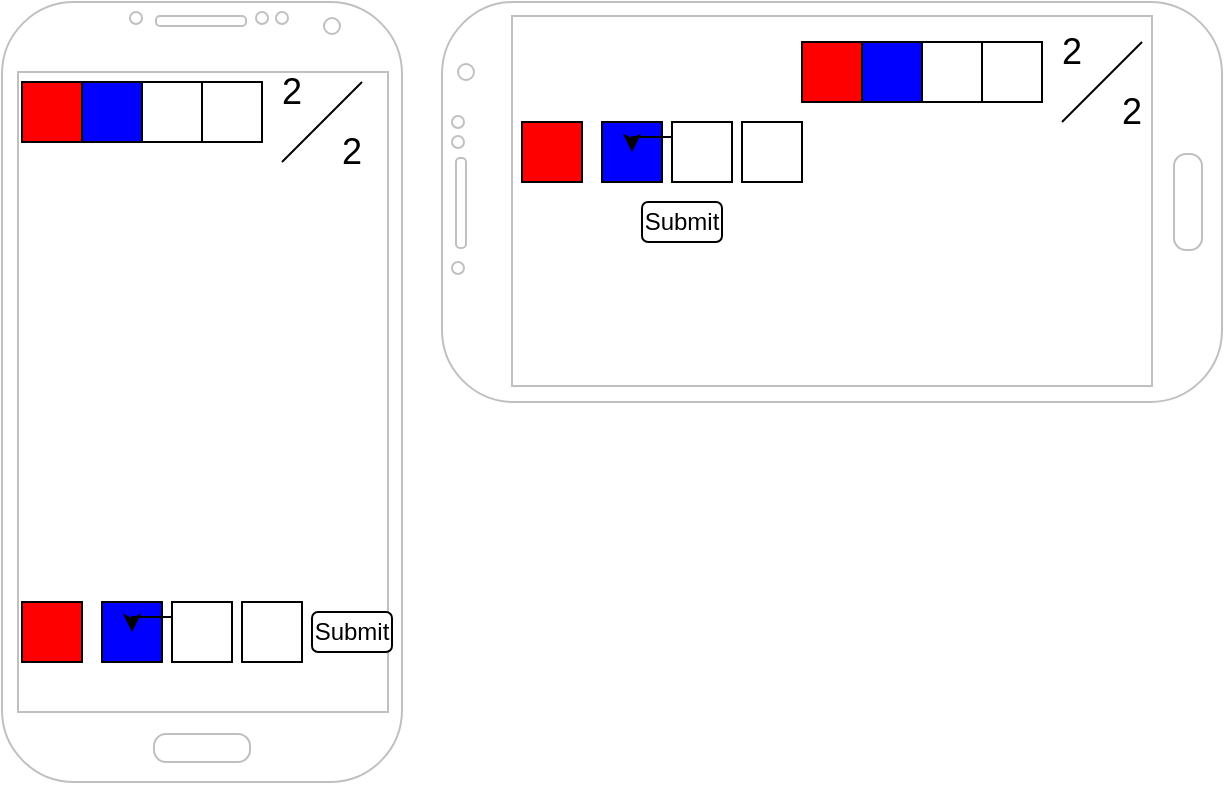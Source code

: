 <mxfile version="13.7.7" type="device"><diagram id="7n_sgbenrb8t0v8WelYP" name="Page-1"><mxGraphModel dx="460" dy="752" grid="1" gridSize="10" guides="1" tooltips="1" connect="1" arrows="1" fold="1" page="1" pageScale="1" pageWidth="850" pageHeight="1100" math="0" shadow="0"><root><mxCell id="0"/><mxCell id="1" parent="0"/><mxCell id="HKYSClVOEi6lqcxsAtRH-1" value="" style="verticalLabelPosition=bottom;verticalAlign=top;html=1;shadow=0;dashed=0;strokeWidth=1;shape=mxgraph.android.phone2;strokeColor=#c0c0c0;" parent="1" vertex="1"><mxGeometry x="120" y="160" width="200" height="390" as="geometry"/></mxCell><mxCell id="HKYSClVOEi6lqcxsAtRH-2" value="" style="rounded=0;whiteSpace=wrap;html=1;fillColor=#FF0000;" parent="1" vertex="1"><mxGeometry x="130" y="460" width="30" height="30" as="geometry"/></mxCell><mxCell id="HKYSClVOEi6lqcxsAtRH-3" value="" style="rounded=0;whiteSpace=wrap;html=1;fillColor=#0000FF;" parent="1" vertex="1"><mxGeometry x="170" y="460" width="30" height="30" as="geometry"/></mxCell><mxCell id="INHKJYU6U48BJSkNQuzL-2" style="edgeStyle=orthogonalEdgeStyle;rounded=0;orthogonalLoop=1;jettySize=auto;html=1;exitX=0;exitY=0.25;exitDx=0;exitDy=0;" edge="1" parent="1" source="HKYSClVOEi6lqcxsAtRH-4" target="HKYSClVOEi6lqcxsAtRH-3"><mxGeometry relative="1" as="geometry"/></mxCell><mxCell id="HKYSClVOEi6lqcxsAtRH-4" value="" style="rounded=0;whiteSpace=wrap;html=1;" parent="1" vertex="1"><mxGeometry x="205" y="460" width="30" height="30" as="geometry"/></mxCell><mxCell id="HKYSClVOEi6lqcxsAtRH-5" value="" style="rounded=0;whiteSpace=wrap;html=1;" parent="1" vertex="1"><mxGeometry x="240" y="460" width="30" height="30" as="geometry"/></mxCell><mxCell id="HKYSClVOEi6lqcxsAtRH-7" value="" style="rounded=0;whiteSpace=wrap;html=1;fillColor=#FF0000;" parent="1" vertex="1"><mxGeometry x="130" y="200" width="30" height="30" as="geometry"/></mxCell><mxCell id="HKYSClVOEi6lqcxsAtRH-8" value="" style="rounded=0;whiteSpace=wrap;html=1;fillColor=#0000FF;" parent="1" vertex="1"><mxGeometry x="160" y="200" width="30" height="30" as="geometry"/></mxCell><mxCell id="HKYSClVOEi6lqcxsAtRH-9" value="" style="rounded=0;whiteSpace=wrap;html=1;" parent="1" vertex="1"><mxGeometry x="190" y="200" width="30" height="30" as="geometry"/></mxCell><mxCell id="HKYSClVOEi6lqcxsAtRH-12" value="" style="endArrow=none;html=1;" parent="1" edge="1"><mxGeometry width="50" height="50" relative="1" as="geometry"><mxPoint x="260" y="240" as="sourcePoint"/><mxPoint x="300" y="200" as="targetPoint"/></mxGeometry></mxCell><mxCell id="HKYSClVOEi6lqcxsAtRH-13" value="2" style="text;html=1;strokeColor=none;fillColor=none;align=center;verticalAlign=middle;whiteSpace=wrap;rounded=0;fontSize=18;" parent="1" vertex="1"><mxGeometry x="270" y="220" width="50" height="30" as="geometry"/></mxCell><mxCell id="HKYSClVOEi6lqcxsAtRH-10" value="" style="rounded=0;whiteSpace=wrap;html=1;" parent="1" vertex="1"><mxGeometry x="220" y="200" width="30" height="30" as="geometry"/></mxCell><mxCell id="HKYSClVOEi6lqcxsAtRH-16" value="2" style="text;html=1;strokeColor=none;fillColor=none;align=center;verticalAlign=middle;whiteSpace=wrap;rounded=0;fontSize=18;" parent="1" vertex="1"><mxGeometry x="240" y="190" width="50" height="30" as="geometry"/></mxCell><mxCell id="INHKJYU6U48BJSkNQuzL-1" value="Submit" style="rounded=1;whiteSpace=wrap;html=1;" vertex="1" parent="1"><mxGeometry x="275" y="465" width="40" height="20" as="geometry"/></mxCell><mxCell id="INHKJYU6U48BJSkNQuzL-3" value="" style="verticalLabelPosition=bottom;verticalAlign=top;html=1;shadow=0;dashed=0;strokeWidth=1;shape=mxgraph.android.phone2;strokeColor=#c0c0c0;direction=north;" vertex="1" parent="1"><mxGeometry x="340" y="160" width="390" height="200" as="geometry"/></mxCell><mxCell id="INHKJYU6U48BJSkNQuzL-11" value="" style="rounded=0;whiteSpace=wrap;html=1;fillColor=#FF0000;" vertex="1" parent="1"><mxGeometry x="520" y="180" width="30" height="30" as="geometry"/></mxCell><mxCell id="INHKJYU6U48BJSkNQuzL-12" value="" style="rounded=0;whiteSpace=wrap;html=1;fillColor=#0000FF;" vertex="1" parent="1"><mxGeometry x="550" y="180" width="30" height="30" as="geometry"/></mxCell><mxCell id="INHKJYU6U48BJSkNQuzL-13" value="" style="rounded=0;whiteSpace=wrap;html=1;" vertex="1" parent="1"><mxGeometry x="580" y="180" width="30" height="30" as="geometry"/></mxCell><mxCell id="INHKJYU6U48BJSkNQuzL-14" value="" style="endArrow=none;html=1;" edge="1" parent="1"><mxGeometry width="50" height="50" relative="1" as="geometry"><mxPoint x="650" y="220" as="sourcePoint"/><mxPoint x="690" y="180" as="targetPoint"/></mxGeometry></mxCell><mxCell id="INHKJYU6U48BJSkNQuzL-15" value="2" style="text;html=1;strokeColor=none;fillColor=none;align=center;verticalAlign=middle;whiteSpace=wrap;rounded=0;fontSize=18;" vertex="1" parent="1"><mxGeometry x="660" y="200" width="50" height="30" as="geometry"/></mxCell><mxCell id="INHKJYU6U48BJSkNQuzL-16" value="" style="rounded=0;whiteSpace=wrap;html=1;" vertex="1" parent="1"><mxGeometry x="610" y="180" width="30" height="30" as="geometry"/></mxCell><mxCell id="INHKJYU6U48BJSkNQuzL-17" value="2" style="text;html=1;strokeColor=none;fillColor=none;align=center;verticalAlign=middle;whiteSpace=wrap;rounded=0;fontSize=18;" vertex="1" parent="1"><mxGeometry x="630" y="170" width="50" height="30" as="geometry"/></mxCell><mxCell id="INHKJYU6U48BJSkNQuzL-18" value="" style="rounded=0;whiteSpace=wrap;html=1;fillColor=#FF0000;" vertex="1" parent="1"><mxGeometry x="380" y="220" width="30" height="30" as="geometry"/></mxCell><mxCell id="INHKJYU6U48BJSkNQuzL-19" value="" style="rounded=0;whiteSpace=wrap;html=1;fillColor=#0000FF;" vertex="1" parent="1"><mxGeometry x="420" y="220" width="30" height="30" as="geometry"/></mxCell><mxCell id="INHKJYU6U48BJSkNQuzL-20" style="edgeStyle=orthogonalEdgeStyle;rounded=0;orthogonalLoop=1;jettySize=auto;html=1;exitX=0;exitY=0.25;exitDx=0;exitDy=0;" edge="1" parent="1" source="INHKJYU6U48BJSkNQuzL-21" target="INHKJYU6U48BJSkNQuzL-19"><mxGeometry relative="1" as="geometry"/></mxCell><mxCell id="INHKJYU6U48BJSkNQuzL-21" value="" style="rounded=0;whiteSpace=wrap;html=1;" vertex="1" parent="1"><mxGeometry x="455" y="220" width="30" height="30" as="geometry"/></mxCell><mxCell id="INHKJYU6U48BJSkNQuzL-22" value="" style="rounded=0;whiteSpace=wrap;html=1;" vertex="1" parent="1"><mxGeometry x="490" y="220" width="30" height="30" as="geometry"/></mxCell><mxCell id="INHKJYU6U48BJSkNQuzL-23" value="Submit" style="rounded=1;whiteSpace=wrap;html=1;" vertex="1" parent="1"><mxGeometry x="440" y="260" width="40" height="20" as="geometry"/></mxCell></root></mxGraphModel></diagram></mxfile>